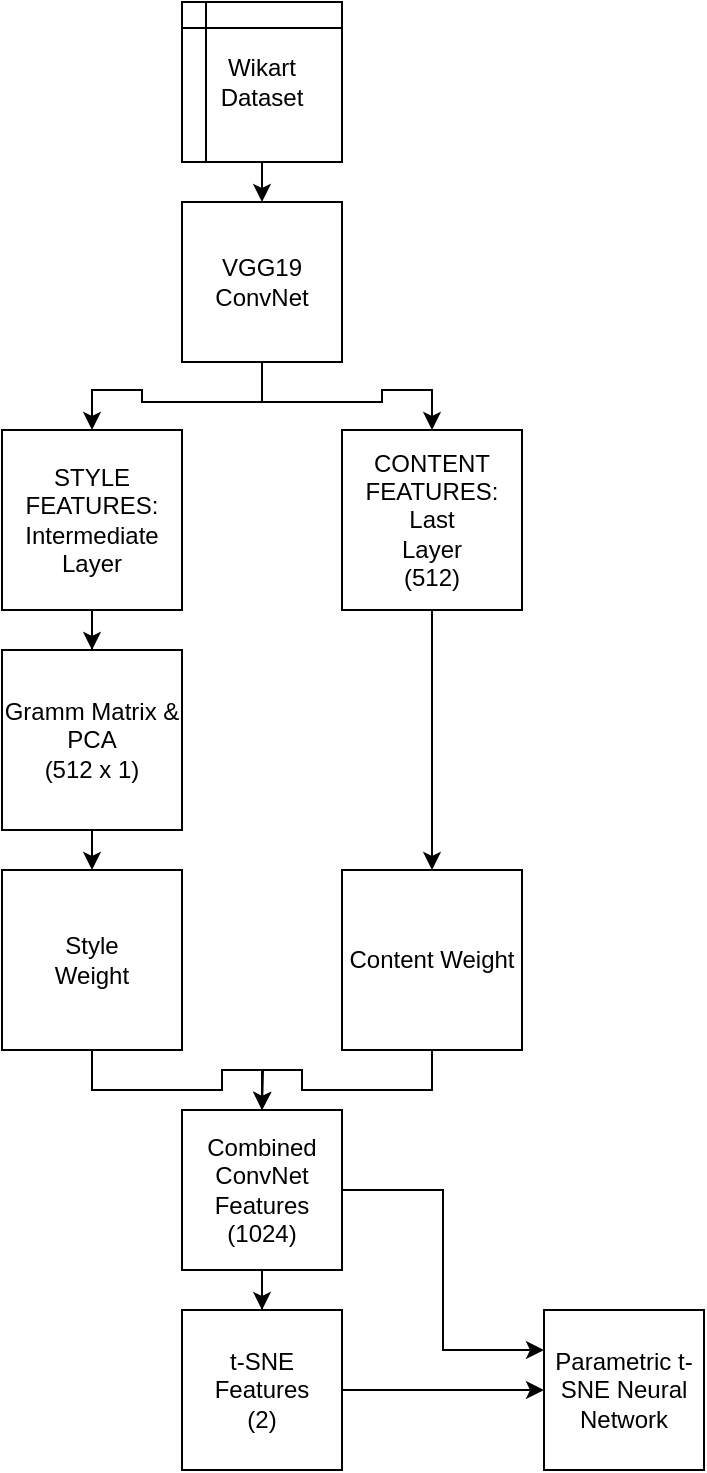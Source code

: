 <mxfile version="12.1.4" pages="1"><diagram id="G7vUV9CrPAMDq6dbzzTI" name="Page-1"><mxGraphModel dx="1408" dy="749" grid="1" gridSize="10" guides="1" tooltips="1" connect="1" arrows="1" fold="1" page="1" pageScale="1" pageWidth="850" pageHeight="1100" math="0" shadow="0"><root><mxCell id="0"/><mxCell id="1" parent="0"/><mxCell id="oSxGTLliXPNx1i40ga59-19" style="edgeStyle=orthogonalEdgeStyle;rounded=0;orthogonalLoop=1;jettySize=auto;html=1;exitX=0.5;exitY=1;exitDx=0;exitDy=0;entryX=0.5;entryY=0;entryDx=0;entryDy=0;" edge="1" parent="1" source="oSxGTLliXPNx1i40ga59-1" target="oSxGTLliXPNx1i40ga59-3"><mxGeometry relative="1" as="geometry"/></mxCell><mxCell id="oSxGTLliXPNx1i40ga59-20" style="edgeStyle=orthogonalEdgeStyle;rounded=0;orthogonalLoop=1;jettySize=auto;html=1;exitX=0.5;exitY=1;exitDx=0;exitDy=0;entryX=0.5;entryY=0;entryDx=0;entryDy=0;" edge="1" parent="1" source="oSxGTLliXPNx1i40ga59-1" target="oSxGTLliXPNx1i40ga59-4"><mxGeometry relative="1" as="geometry"/></mxCell><mxCell id="oSxGTLliXPNx1i40ga59-1" value="VGG19 ConvNet" style="whiteSpace=wrap;html=1;aspect=fixed;" vertex="1" parent="1"><mxGeometry x="240" y="110" width="80" height="80" as="geometry"/></mxCell><mxCell id="oSxGTLliXPNx1i40ga59-21" style="edgeStyle=orthogonalEdgeStyle;rounded=0;orthogonalLoop=1;jettySize=auto;html=1;exitX=0.5;exitY=1;exitDx=0;exitDy=0;entryX=0.5;entryY=0;entryDx=0;entryDy=0;" edge="1" parent="1" source="oSxGTLliXPNx1i40ga59-2" target="oSxGTLliXPNx1i40ga59-1"><mxGeometry relative="1" as="geometry"/></mxCell><mxCell id="oSxGTLliXPNx1i40ga59-2" value="&lt;div&gt;Wikart&lt;/div&gt;&lt;div&gt;Dataset&lt;br&gt;&lt;/div&gt;" style="shape=internalStorage;whiteSpace=wrap;html=1;backgroundOutline=1;dx=12;dy=13;" vertex="1" parent="1"><mxGeometry x="240" y="10" width="80" height="80" as="geometry"/></mxCell><mxCell id="oSxGTLliXPNx1i40ga59-17" style="edgeStyle=orthogonalEdgeStyle;rounded=0;orthogonalLoop=1;jettySize=auto;html=1;exitX=0.5;exitY=1;exitDx=0;exitDy=0;" edge="1" parent="1" source="oSxGTLliXPNx1i40ga59-3" target="oSxGTLliXPNx1i40ga59-6"><mxGeometry relative="1" as="geometry"/></mxCell><mxCell id="oSxGTLliXPNx1i40ga59-3" value="&lt;div&gt;STYLE FEATURES:&lt;/div&gt;&lt;div&gt;Intermediate&lt;/div&gt;&lt;div&gt;Layer&lt;br&gt;&lt;/div&gt;" style="whiteSpace=wrap;html=1;aspect=fixed;" vertex="1" parent="1"><mxGeometry x="150" y="224" width="90" height="90" as="geometry"/></mxCell><mxCell id="oSxGTLliXPNx1i40ga59-18" style="edgeStyle=orthogonalEdgeStyle;rounded=0;orthogonalLoop=1;jettySize=auto;html=1;exitX=0.5;exitY=1;exitDx=0;exitDy=0;" edge="1" parent="1" source="oSxGTLliXPNx1i40ga59-4" target="oSxGTLliXPNx1i40ga59-8"><mxGeometry relative="1" as="geometry"/></mxCell><mxCell id="oSxGTLliXPNx1i40ga59-4" value="&lt;div&gt;CONTENT FEATURES:&lt;/div&gt;&lt;div&gt;Last&lt;/div&gt;&lt;div&gt;Layer&lt;/div&gt;&lt;div&gt;(512)&lt;br&gt;&lt;/div&gt;" style="whiteSpace=wrap;html=1;aspect=fixed;" vertex="1" parent="1"><mxGeometry x="320" y="224" width="90" height="90" as="geometry"/></mxCell><mxCell id="oSxGTLliXPNx1i40ga59-16" style="edgeStyle=orthogonalEdgeStyle;rounded=0;orthogonalLoop=1;jettySize=auto;html=1;exitX=0.5;exitY=1;exitDx=0;exitDy=0;entryX=0.5;entryY=0;entryDx=0;entryDy=0;" edge="1" parent="1" source="oSxGTLliXPNx1i40ga59-6" target="oSxGTLliXPNx1i40ga59-7"><mxGeometry relative="1" as="geometry"/></mxCell><mxCell id="oSxGTLliXPNx1i40ga59-6" value="&lt;div&gt;Gramm Matrix &amp;amp;&lt;br&gt;&lt;/div&gt;&lt;div&gt;PCA&lt;/div&gt;&lt;div&gt;(512 x 1)&lt;br&gt;&lt;/div&gt;" style="whiteSpace=wrap;html=1;aspect=fixed;" vertex="1" parent="1"><mxGeometry x="150" y="334" width="90" height="90" as="geometry"/></mxCell><mxCell id="oSxGTLliXPNx1i40ga59-14" style="edgeStyle=orthogonalEdgeStyle;rounded=0;orthogonalLoop=1;jettySize=auto;html=1;exitX=0.5;exitY=1;exitDx=0;exitDy=0;" edge="1" parent="1" source="oSxGTLliXPNx1i40ga59-7"><mxGeometry relative="1" as="geometry"><mxPoint x="280" y="564" as="targetPoint"/></mxGeometry></mxCell><mxCell id="oSxGTLliXPNx1i40ga59-7" value="&lt;div&gt;Style &lt;br&gt;&lt;/div&gt;&lt;div&gt;Weight&lt;/div&gt;" style="whiteSpace=wrap;html=1;aspect=fixed;" vertex="1" parent="1"><mxGeometry x="150" y="444" width="90" height="90" as="geometry"/></mxCell><mxCell id="oSxGTLliXPNx1i40ga59-13" style="edgeStyle=orthogonalEdgeStyle;rounded=0;orthogonalLoop=1;jettySize=auto;html=1;exitX=0.5;exitY=1;exitDx=0;exitDy=0;" edge="1" parent="1" source="oSxGTLliXPNx1i40ga59-8" target="oSxGTLliXPNx1i40ga59-10"><mxGeometry relative="1" as="geometry"/></mxCell><mxCell id="oSxGTLliXPNx1i40ga59-8" value="Content Weight" style="whiteSpace=wrap;html=1;aspect=fixed;" vertex="1" parent="1"><mxGeometry x="320" y="444" width="90" height="90" as="geometry"/></mxCell><mxCell id="oSxGTLliXPNx1i40ga59-23" style="edgeStyle=orthogonalEdgeStyle;rounded=0;orthogonalLoop=1;jettySize=auto;html=1;exitX=1;exitY=0.5;exitDx=0;exitDy=0;entryX=0;entryY=0.5;entryDx=0;entryDy=0;" edge="1" parent="1" source="oSxGTLliXPNx1i40ga59-9" target="oSxGTLliXPNx1i40ga59-22"><mxGeometry relative="1" as="geometry"/></mxCell><mxCell id="oSxGTLliXPNx1i40ga59-9" value="&lt;div&gt;t-SNE Features&lt;br&gt;&lt;/div&gt;&lt;div&gt;(2)&lt;br&gt;&lt;/div&gt;" style="whiteSpace=wrap;html=1;aspect=fixed;" vertex="1" parent="1"><mxGeometry x="240" y="664" width="80" height="80" as="geometry"/></mxCell><mxCell id="oSxGTLliXPNx1i40ga59-15" style="edgeStyle=orthogonalEdgeStyle;rounded=0;orthogonalLoop=1;jettySize=auto;html=1;exitX=0.5;exitY=1;exitDx=0;exitDy=0;" edge="1" parent="1" source="oSxGTLliXPNx1i40ga59-10" target="oSxGTLliXPNx1i40ga59-9"><mxGeometry relative="1" as="geometry"/></mxCell><mxCell id="oSxGTLliXPNx1i40ga59-24" style="edgeStyle=orthogonalEdgeStyle;rounded=0;orthogonalLoop=1;jettySize=auto;html=1;exitX=1;exitY=0.5;exitDx=0;exitDy=0;entryX=0;entryY=0.25;entryDx=0;entryDy=0;" edge="1" parent="1" source="oSxGTLliXPNx1i40ga59-10" target="oSxGTLliXPNx1i40ga59-22"><mxGeometry relative="1" as="geometry"/></mxCell><mxCell id="oSxGTLliXPNx1i40ga59-10" value="&lt;div&gt;Combined ConvNet Features&lt;/div&gt;&lt;div&gt;(1024)&lt;br&gt;&lt;/div&gt;" style="whiteSpace=wrap;html=1;aspect=fixed;" vertex="1" parent="1"><mxGeometry x="240" y="564" width="80" height="80" as="geometry"/></mxCell><mxCell id="oSxGTLliXPNx1i40ga59-22" value="Parametric t-SNE Neural Network" style="whiteSpace=wrap;html=1;aspect=fixed;" vertex="1" parent="1"><mxGeometry x="421" y="664" width="80" height="80" as="geometry"/></mxCell></root></mxGraphModel></diagram></mxfile>